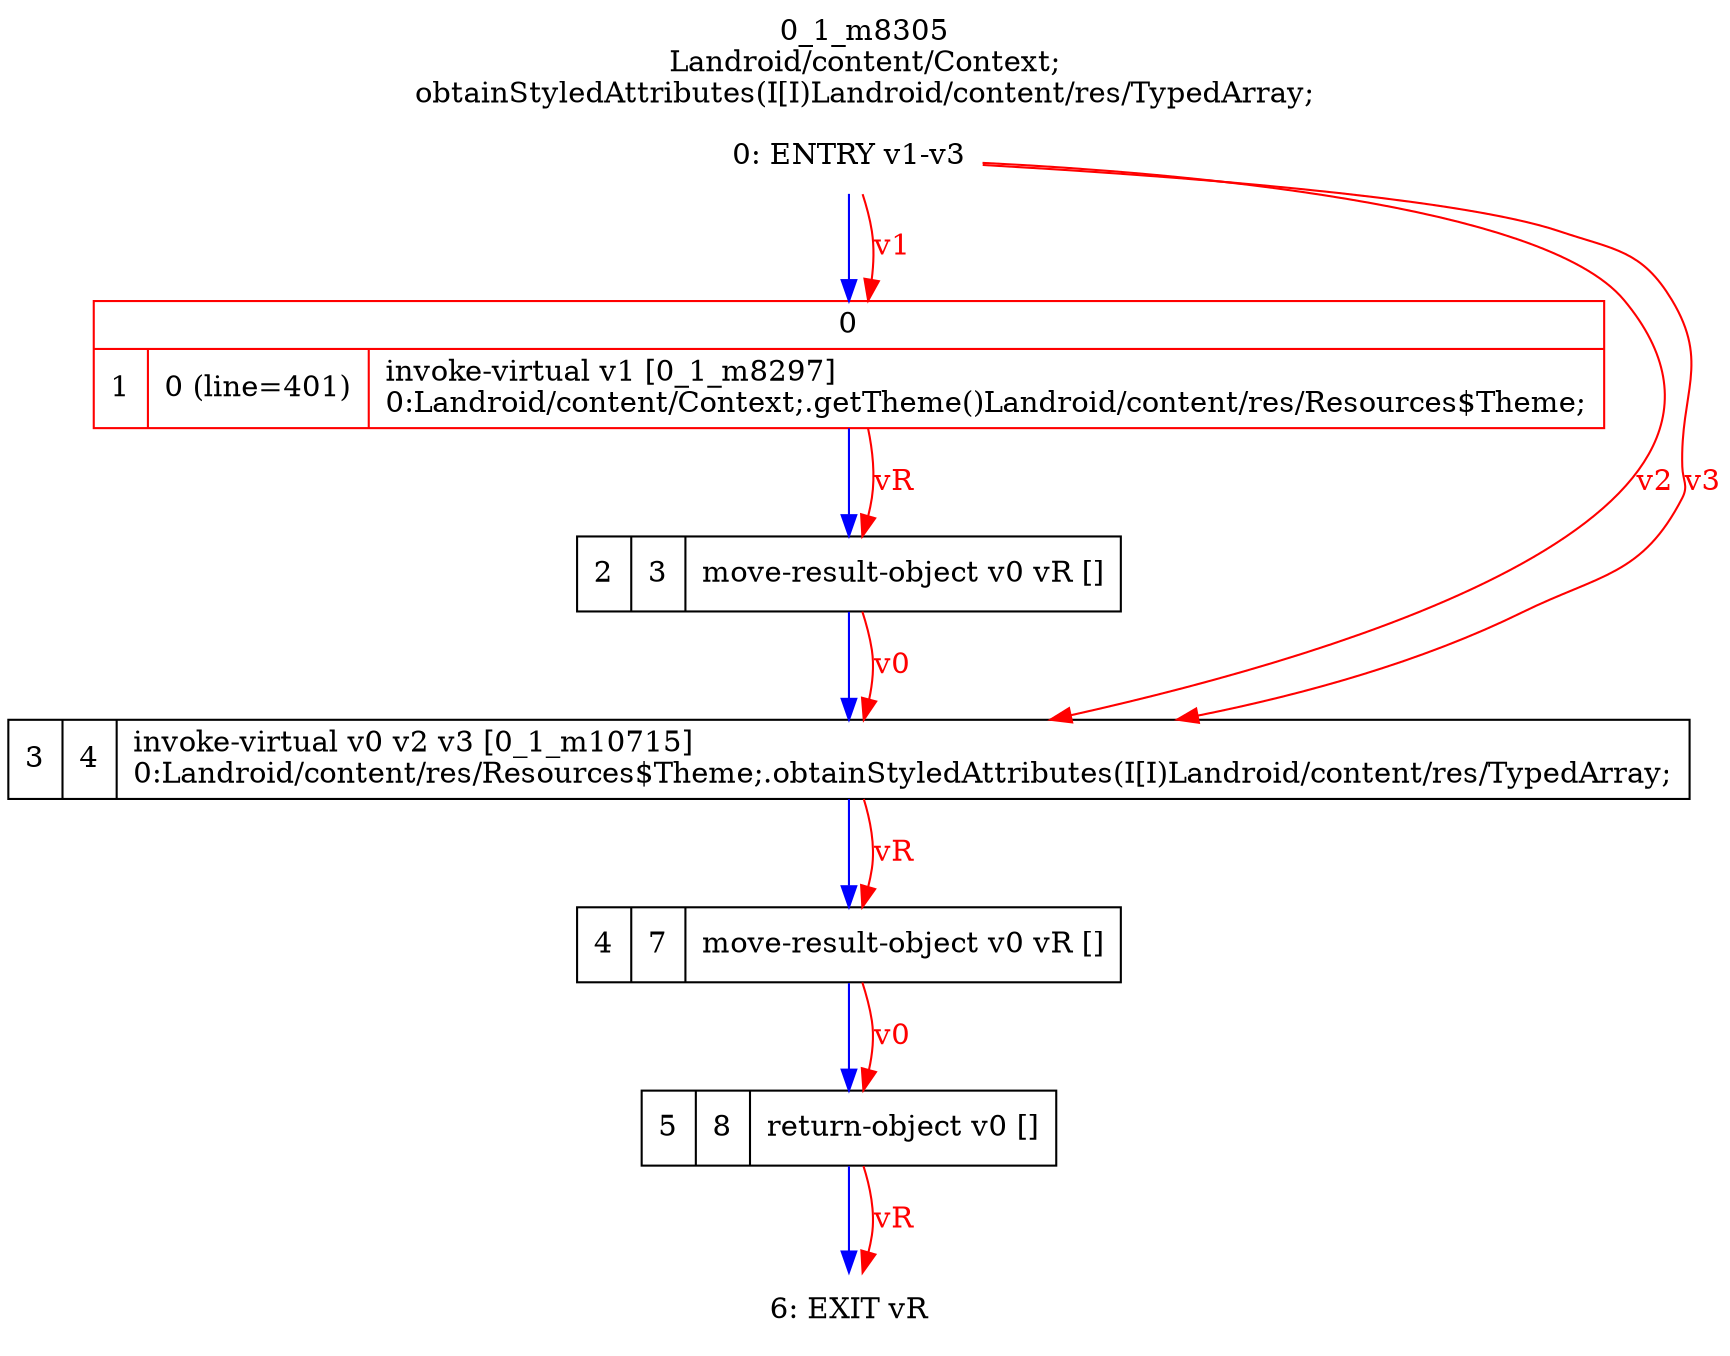 digraph G {
rankdir=UD;
labelloc=t;
label="0_1_m8305\nLandroid/content/Context;
obtainStyledAttributes(I[I)Landroid/content/res/TypedArray;";
0[label="0: ENTRY v1-v3",shape=plaintext];
1[label="{0|{1|0 (line=401)|invoke-virtual v1 [0_1_m8297]\l0:Landroid/content/Context;.getTheme()Landroid/content/res/Resources$Theme;\l}}",shape=record,URL="0_1_m8297.dot", color=red];
2[label="2|3|move-result-object v0 vR []\l",shape=record];
3[label="3|4|invoke-virtual v0 v2 v3 [0_1_m10715]\l0:Landroid/content/res/Resources$Theme;.obtainStyledAttributes(I[I)Landroid/content/res/TypedArray;\l",shape=record,URL="0_1_m10715.dot"];
4[label="4|7|move-result-object v0 vR []\l",shape=record];
5[label="5|8|return-object v0 []\l",shape=record];
6[label="6: EXIT vR",shape=plaintext];
0->1 [color=blue, fontcolor=blue,weight=100, taillabel=""];
1->2 [color=blue, fontcolor=blue,weight=100, taillabel=""];
2->3 [color=blue, fontcolor=blue,weight=100, taillabel=""];
3->4 [color=blue, fontcolor=blue,weight=100, taillabel=""];
4->5 [color=blue, fontcolor=blue,weight=100, taillabel=""];
5->6 [color=blue, fontcolor=blue,weight=100, taillabel=""];
0->1 [color=red, fontcolor=red, label="v1"];
1->2 [color=red, fontcolor=red, label="vR"];
0->3 [color=red, fontcolor=red, label="v2"];
0->3 [color=red, fontcolor=red, label="v3"];
2->3 [color=red, fontcolor=red, label="v0"];
3->4 [color=red, fontcolor=red, label="vR"];
4->5 [color=red, fontcolor=red, label="v0"];
5->6 [color=red, fontcolor=red, label="vR"];
}
